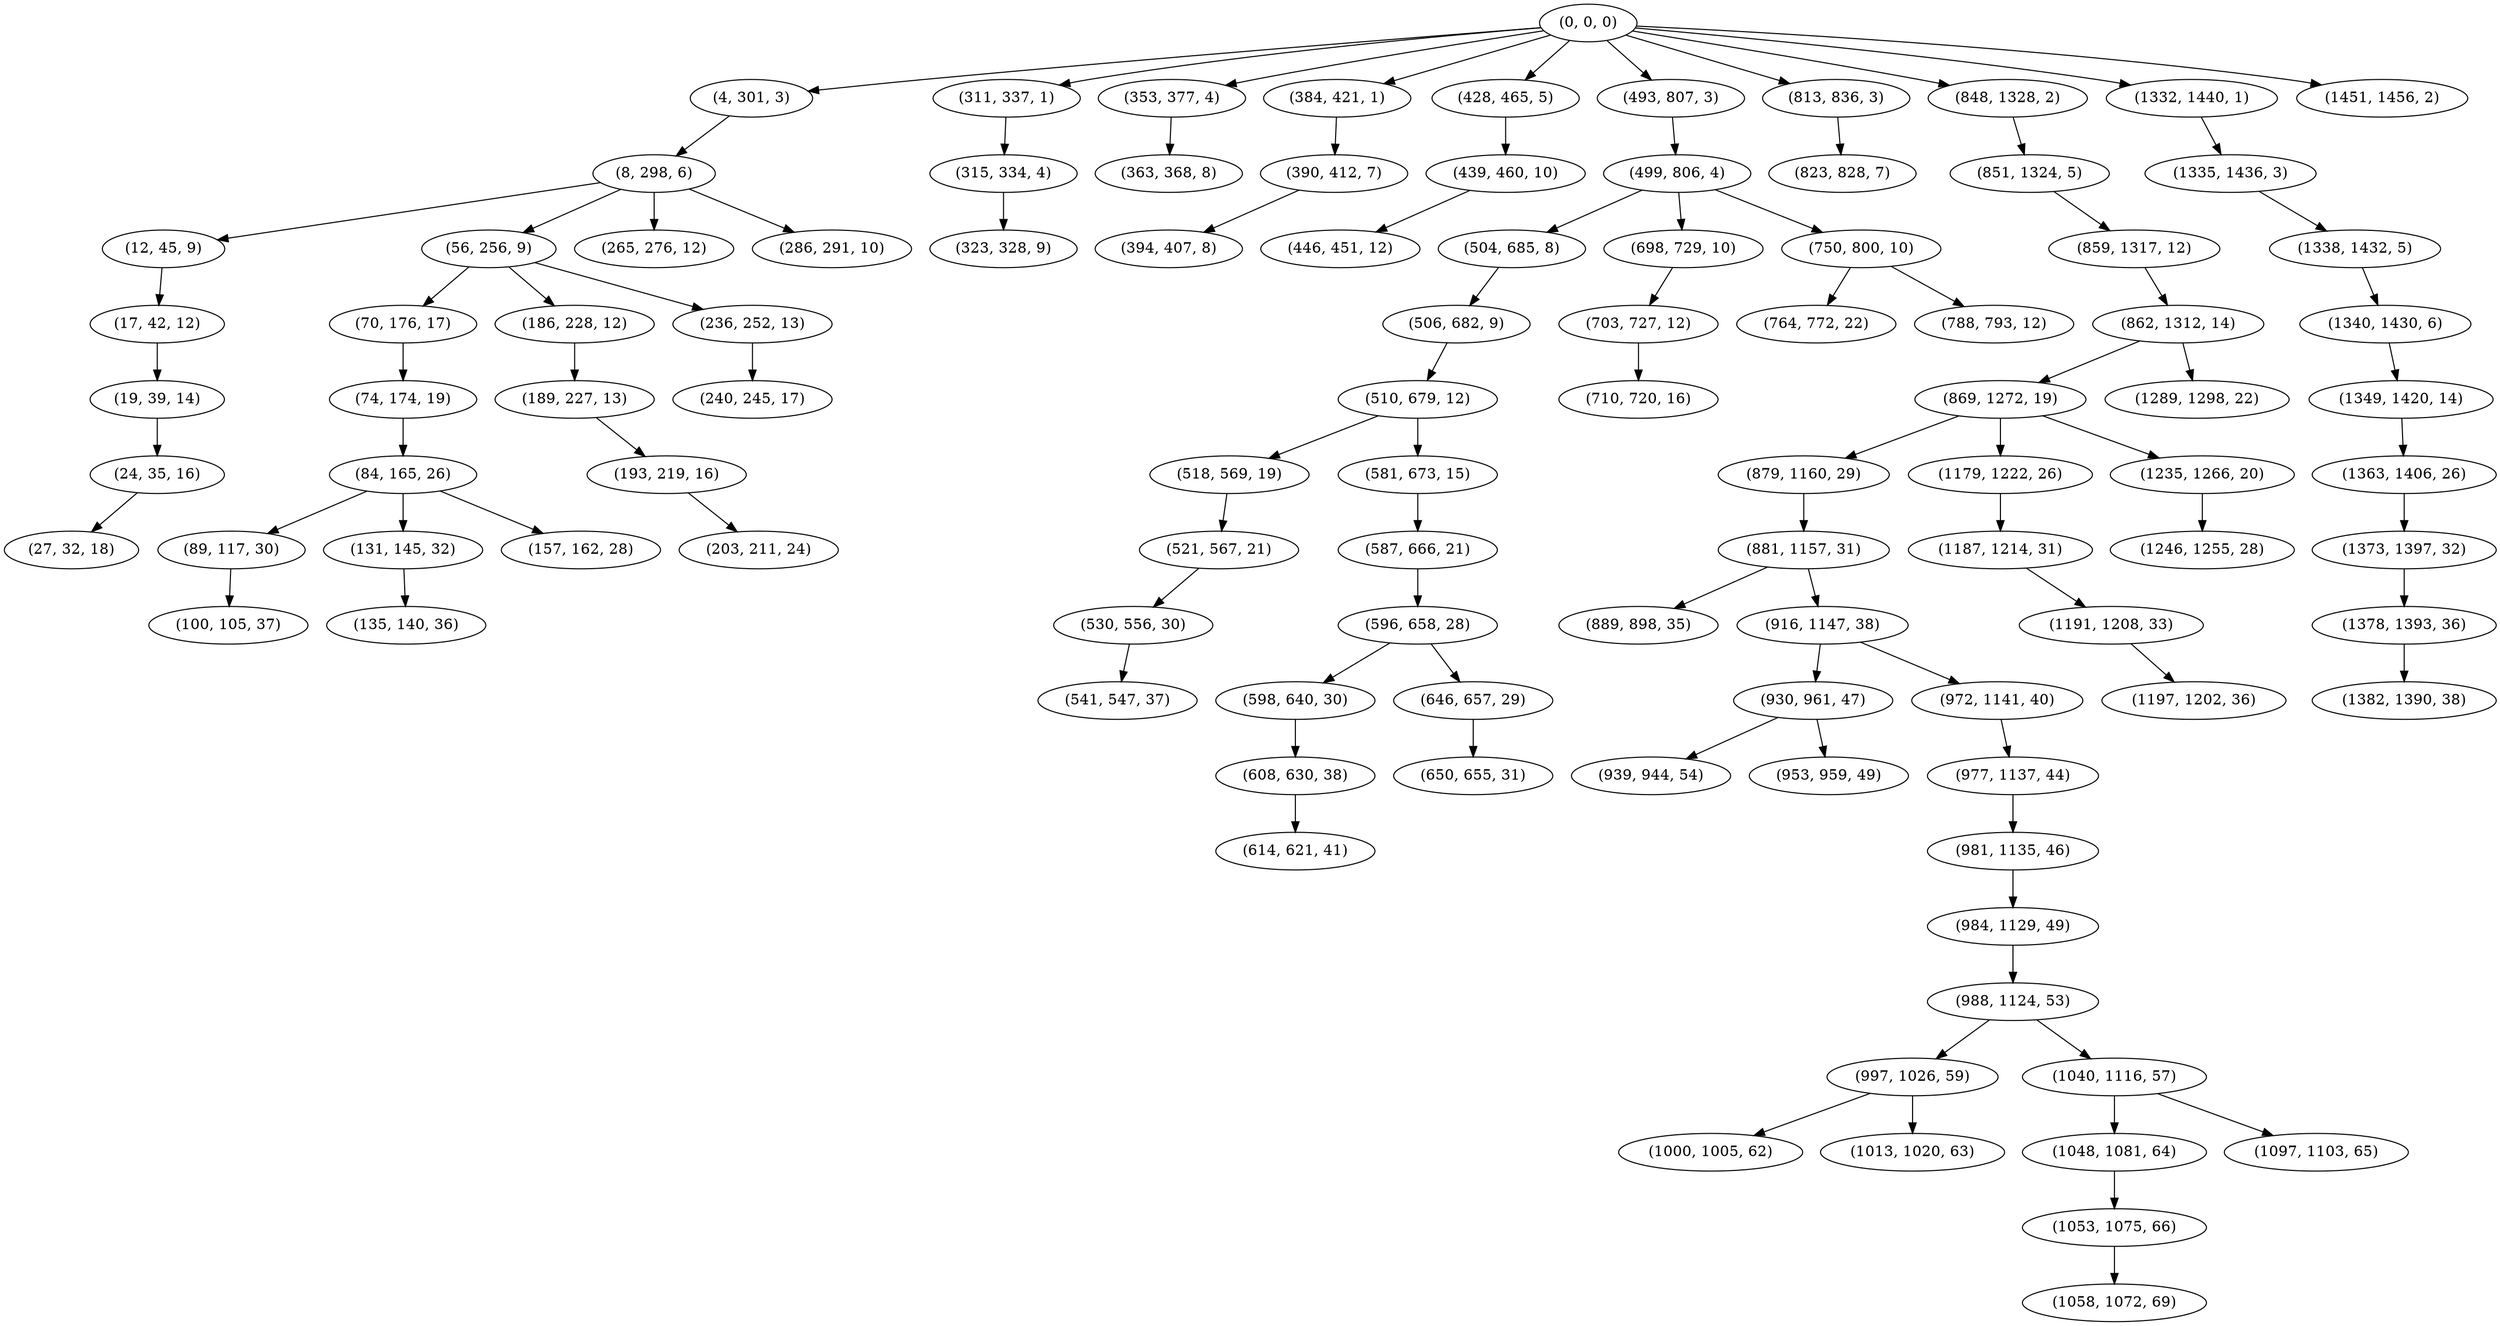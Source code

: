 digraph tree {
    "(0, 0, 0)";
    "(4, 301, 3)";
    "(8, 298, 6)";
    "(12, 45, 9)";
    "(17, 42, 12)";
    "(19, 39, 14)";
    "(24, 35, 16)";
    "(27, 32, 18)";
    "(56, 256, 9)";
    "(70, 176, 17)";
    "(74, 174, 19)";
    "(84, 165, 26)";
    "(89, 117, 30)";
    "(100, 105, 37)";
    "(131, 145, 32)";
    "(135, 140, 36)";
    "(157, 162, 28)";
    "(186, 228, 12)";
    "(189, 227, 13)";
    "(193, 219, 16)";
    "(203, 211, 24)";
    "(236, 252, 13)";
    "(240, 245, 17)";
    "(265, 276, 12)";
    "(286, 291, 10)";
    "(311, 337, 1)";
    "(315, 334, 4)";
    "(323, 328, 9)";
    "(353, 377, 4)";
    "(363, 368, 8)";
    "(384, 421, 1)";
    "(390, 412, 7)";
    "(394, 407, 8)";
    "(428, 465, 5)";
    "(439, 460, 10)";
    "(446, 451, 12)";
    "(493, 807, 3)";
    "(499, 806, 4)";
    "(504, 685, 8)";
    "(506, 682, 9)";
    "(510, 679, 12)";
    "(518, 569, 19)";
    "(521, 567, 21)";
    "(530, 556, 30)";
    "(541, 547, 37)";
    "(581, 673, 15)";
    "(587, 666, 21)";
    "(596, 658, 28)";
    "(598, 640, 30)";
    "(608, 630, 38)";
    "(614, 621, 41)";
    "(646, 657, 29)";
    "(650, 655, 31)";
    "(698, 729, 10)";
    "(703, 727, 12)";
    "(710, 720, 16)";
    "(750, 800, 10)";
    "(764, 772, 22)";
    "(788, 793, 12)";
    "(813, 836, 3)";
    "(823, 828, 7)";
    "(848, 1328, 2)";
    "(851, 1324, 5)";
    "(859, 1317, 12)";
    "(862, 1312, 14)";
    "(869, 1272, 19)";
    "(879, 1160, 29)";
    "(881, 1157, 31)";
    "(889, 898, 35)";
    "(916, 1147, 38)";
    "(930, 961, 47)";
    "(939, 944, 54)";
    "(953, 959, 49)";
    "(972, 1141, 40)";
    "(977, 1137, 44)";
    "(981, 1135, 46)";
    "(984, 1129, 49)";
    "(988, 1124, 53)";
    "(997, 1026, 59)";
    "(1000, 1005, 62)";
    "(1013, 1020, 63)";
    "(1040, 1116, 57)";
    "(1048, 1081, 64)";
    "(1053, 1075, 66)";
    "(1058, 1072, 69)";
    "(1097, 1103, 65)";
    "(1179, 1222, 26)";
    "(1187, 1214, 31)";
    "(1191, 1208, 33)";
    "(1197, 1202, 36)";
    "(1235, 1266, 20)";
    "(1246, 1255, 28)";
    "(1289, 1298, 22)";
    "(1332, 1440, 1)";
    "(1335, 1436, 3)";
    "(1338, 1432, 5)";
    "(1340, 1430, 6)";
    "(1349, 1420, 14)";
    "(1363, 1406, 26)";
    "(1373, 1397, 32)";
    "(1378, 1393, 36)";
    "(1382, 1390, 38)";
    "(1451, 1456, 2)";
    "(0, 0, 0)" -> "(4, 301, 3)";
    "(0, 0, 0)" -> "(311, 337, 1)";
    "(0, 0, 0)" -> "(353, 377, 4)";
    "(0, 0, 0)" -> "(384, 421, 1)";
    "(0, 0, 0)" -> "(428, 465, 5)";
    "(0, 0, 0)" -> "(493, 807, 3)";
    "(0, 0, 0)" -> "(813, 836, 3)";
    "(0, 0, 0)" -> "(848, 1328, 2)";
    "(0, 0, 0)" -> "(1332, 1440, 1)";
    "(0, 0, 0)" -> "(1451, 1456, 2)";
    "(4, 301, 3)" -> "(8, 298, 6)";
    "(8, 298, 6)" -> "(12, 45, 9)";
    "(8, 298, 6)" -> "(56, 256, 9)";
    "(8, 298, 6)" -> "(265, 276, 12)";
    "(8, 298, 6)" -> "(286, 291, 10)";
    "(12, 45, 9)" -> "(17, 42, 12)";
    "(17, 42, 12)" -> "(19, 39, 14)";
    "(19, 39, 14)" -> "(24, 35, 16)";
    "(24, 35, 16)" -> "(27, 32, 18)";
    "(56, 256, 9)" -> "(70, 176, 17)";
    "(56, 256, 9)" -> "(186, 228, 12)";
    "(56, 256, 9)" -> "(236, 252, 13)";
    "(70, 176, 17)" -> "(74, 174, 19)";
    "(74, 174, 19)" -> "(84, 165, 26)";
    "(84, 165, 26)" -> "(89, 117, 30)";
    "(84, 165, 26)" -> "(131, 145, 32)";
    "(84, 165, 26)" -> "(157, 162, 28)";
    "(89, 117, 30)" -> "(100, 105, 37)";
    "(131, 145, 32)" -> "(135, 140, 36)";
    "(186, 228, 12)" -> "(189, 227, 13)";
    "(189, 227, 13)" -> "(193, 219, 16)";
    "(193, 219, 16)" -> "(203, 211, 24)";
    "(236, 252, 13)" -> "(240, 245, 17)";
    "(311, 337, 1)" -> "(315, 334, 4)";
    "(315, 334, 4)" -> "(323, 328, 9)";
    "(353, 377, 4)" -> "(363, 368, 8)";
    "(384, 421, 1)" -> "(390, 412, 7)";
    "(390, 412, 7)" -> "(394, 407, 8)";
    "(428, 465, 5)" -> "(439, 460, 10)";
    "(439, 460, 10)" -> "(446, 451, 12)";
    "(493, 807, 3)" -> "(499, 806, 4)";
    "(499, 806, 4)" -> "(504, 685, 8)";
    "(499, 806, 4)" -> "(698, 729, 10)";
    "(499, 806, 4)" -> "(750, 800, 10)";
    "(504, 685, 8)" -> "(506, 682, 9)";
    "(506, 682, 9)" -> "(510, 679, 12)";
    "(510, 679, 12)" -> "(518, 569, 19)";
    "(510, 679, 12)" -> "(581, 673, 15)";
    "(518, 569, 19)" -> "(521, 567, 21)";
    "(521, 567, 21)" -> "(530, 556, 30)";
    "(530, 556, 30)" -> "(541, 547, 37)";
    "(581, 673, 15)" -> "(587, 666, 21)";
    "(587, 666, 21)" -> "(596, 658, 28)";
    "(596, 658, 28)" -> "(598, 640, 30)";
    "(596, 658, 28)" -> "(646, 657, 29)";
    "(598, 640, 30)" -> "(608, 630, 38)";
    "(608, 630, 38)" -> "(614, 621, 41)";
    "(646, 657, 29)" -> "(650, 655, 31)";
    "(698, 729, 10)" -> "(703, 727, 12)";
    "(703, 727, 12)" -> "(710, 720, 16)";
    "(750, 800, 10)" -> "(764, 772, 22)";
    "(750, 800, 10)" -> "(788, 793, 12)";
    "(813, 836, 3)" -> "(823, 828, 7)";
    "(848, 1328, 2)" -> "(851, 1324, 5)";
    "(851, 1324, 5)" -> "(859, 1317, 12)";
    "(859, 1317, 12)" -> "(862, 1312, 14)";
    "(862, 1312, 14)" -> "(869, 1272, 19)";
    "(862, 1312, 14)" -> "(1289, 1298, 22)";
    "(869, 1272, 19)" -> "(879, 1160, 29)";
    "(869, 1272, 19)" -> "(1179, 1222, 26)";
    "(869, 1272, 19)" -> "(1235, 1266, 20)";
    "(879, 1160, 29)" -> "(881, 1157, 31)";
    "(881, 1157, 31)" -> "(889, 898, 35)";
    "(881, 1157, 31)" -> "(916, 1147, 38)";
    "(916, 1147, 38)" -> "(930, 961, 47)";
    "(916, 1147, 38)" -> "(972, 1141, 40)";
    "(930, 961, 47)" -> "(939, 944, 54)";
    "(930, 961, 47)" -> "(953, 959, 49)";
    "(972, 1141, 40)" -> "(977, 1137, 44)";
    "(977, 1137, 44)" -> "(981, 1135, 46)";
    "(981, 1135, 46)" -> "(984, 1129, 49)";
    "(984, 1129, 49)" -> "(988, 1124, 53)";
    "(988, 1124, 53)" -> "(997, 1026, 59)";
    "(988, 1124, 53)" -> "(1040, 1116, 57)";
    "(997, 1026, 59)" -> "(1000, 1005, 62)";
    "(997, 1026, 59)" -> "(1013, 1020, 63)";
    "(1040, 1116, 57)" -> "(1048, 1081, 64)";
    "(1040, 1116, 57)" -> "(1097, 1103, 65)";
    "(1048, 1081, 64)" -> "(1053, 1075, 66)";
    "(1053, 1075, 66)" -> "(1058, 1072, 69)";
    "(1179, 1222, 26)" -> "(1187, 1214, 31)";
    "(1187, 1214, 31)" -> "(1191, 1208, 33)";
    "(1191, 1208, 33)" -> "(1197, 1202, 36)";
    "(1235, 1266, 20)" -> "(1246, 1255, 28)";
    "(1332, 1440, 1)" -> "(1335, 1436, 3)";
    "(1335, 1436, 3)" -> "(1338, 1432, 5)";
    "(1338, 1432, 5)" -> "(1340, 1430, 6)";
    "(1340, 1430, 6)" -> "(1349, 1420, 14)";
    "(1349, 1420, 14)" -> "(1363, 1406, 26)";
    "(1363, 1406, 26)" -> "(1373, 1397, 32)";
    "(1373, 1397, 32)" -> "(1378, 1393, 36)";
    "(1378, 1393, 36)" -> "(1382, 1390, 38)";
}
